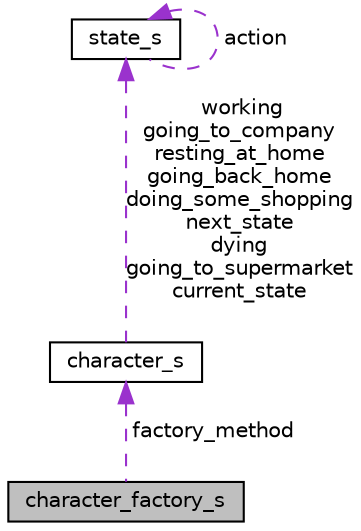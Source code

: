 digraph "character_factory_s"
{
 // LATEX_PDF_SIZE
  edge [fontname="Helvetica",fontsize="10",labelfontname="Helvetica",labelfontsize="10"];
  node [fontname="Helvetica",fontsize="10",shape=record];
  Node1 [label="character_factory_s",height=0.2,width=0.4,color="black", fillcolor="grey75", style="filled", fontcolor="black",tooltip=" "];
  Node2 -> Node1 [dir="back",color="darkorchid3",fontsize="10",style="dashed",label=" factory_method" ,fontname="Helvetica"];
  Node2 [label="character_s",height=0.2,width=0.4,color="black", fillcolor="white", style="filled",URL="$d3/db6/structcharacter__s.html",tooltip=" "];
  Node3 -> Node2 [dir="back",color="darkorchid3",fontsize="10",style="dashed",label=" working\ngoing_to_company\nresting_at_home\ngoing_back_home\ndoing_some_shopping\nnext_state\ndying\ngoing_to_supermarket\ncurrent_state" ,fontname="Helvetica"];
  Node3 [label="state_s",height=0.2,width=0.4,color="black", fillcolor="white", style="filled",URL="$d0/dd8/structstate__s.html",tooltip="Structure representing a state for a citizen."];
  Node3 -> Node3 [dir="back",color="darkorchid3",fontsize="10",style="dashed",label=" action" ,fontname="Helvetica"];
}
